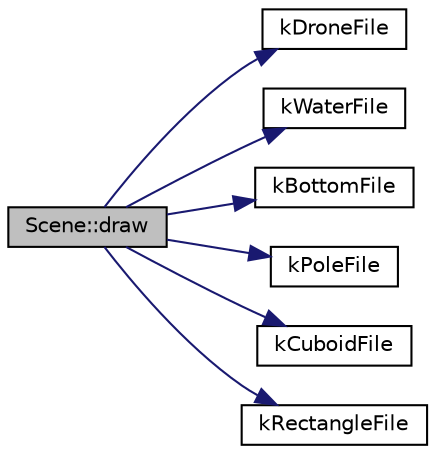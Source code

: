 digraph "Scene::draw"
{
  edge [fontname="Helvetica",fontsize="10",labelfontname="Helvetica",labelfontsize="10"];
  node [fontname="Helvetica",fontsize="10",shape=record];
  rankdir="LR";
  Node8 [label="Scene::draw",height=0.2,width=0.4,color="black", fillcolor="grey75", style="filled", fontcolor="black"];
  Node8 -> Node9 [color="midnightblue",fontsize="10",style="solid",fontname="Helvetica"];
  Node9 [label="kDroneFile",height=0.2,width=0.4,color="black", fillcolor="white", style="filled",URL="$_drone_8hh.html#a7205245b9f08656c9a7818d1b5cea35b"];
  Node8 -> Node10 [color="midnightblue",fontsize="10",style="solid",fontname="Helvetica"];
  Node10 [label="kWaterFile",height=0.2,width=0.4,color="black", fillcolor="white", style="filled",URL="$_water_surface_8hh.html#a57876b1890883cdaf429c09e2fcbe33e"];
  Node8 -> Node11 [color="midnightblue",fontsize="10",style="solid",fontname="Helvetica"];
  Node11 [label="kBottomFile",height=0.2,width=0.4,color="black", fillcolor="white", style="filled",URL="$_bottom_surface_8hh.html#a3a711f68388f7a59fb8673f719854fe0"];
  Node8 -> Node12 [color="midnightblue",fontsize="10",style="solid",fontname="Helvetica"];
  Node12 [label="kPoleFile",height=0.2,width=0.4,color="black", fillcolor="white", style="filled",URL="$_pole_8hh.html#a58941cd5925acd37b79270eeb1b88560"];
  Node8 -> Node13 [color="midnightblue",fontsize="10",style="solid",fontname="Helvetica"];
  Node13 [label="kCuboidFile",height=0.2,width=0.4,color="black", fillcolor="white", style="filled",URL="$_cuboid_8hh.html#a14249d223e6cfecf39fbfa7730392344"];
  Node8 -> Node14 [color="midnightblue",fontsize="10",style="solid",fontname="Helvetica"];
  Node14 [label="kRectangleFile",height=0.2,width=0.4,color="black", fillcolor="white", style="filled",URL="$_rectangle_8hh.html#a5b71203f606eaa779470acdae3e494e5"];
}
